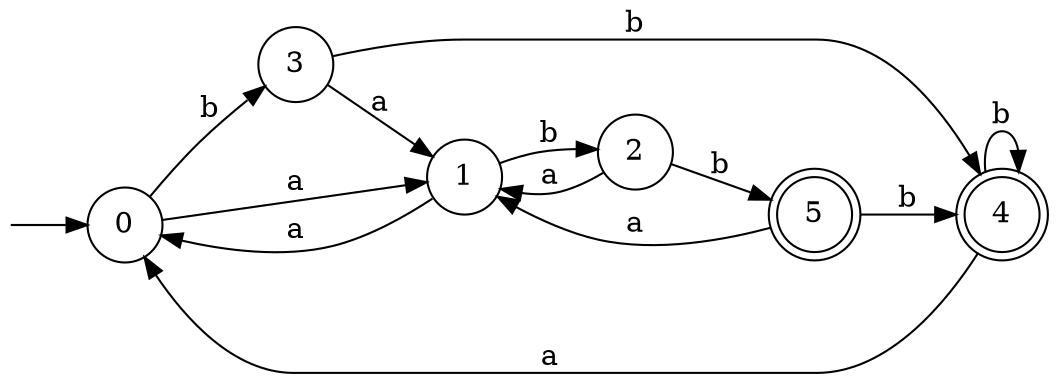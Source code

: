 digraph Automaton {
	 rankdir=LR
	n0[shape=none label="" height=0 width=0 ]
	n0->0
	0[shape=circle]
	4[shape=doublecircle]
	5[shape=doublecircle]
	node [shape = circle]
	0
	1
	2
	3
	4
	5
	0 -> 1 [label="a"]
	0 -> 3 [label="b"]
	1 -> 0 [label="a"]
	1 -> 2 [label="b"]
	2 -> 1 [label="a"]
	2 -> 5 [label="b"]
	3 -> 1 [label="a"]
	3 -> 4 [label="b"]
	4 -> 0 [label="a"]
	4 -> 4 [label="b"]
	5 -> 1 [label="a"]
	5 -> 4 [label="b"]
}
